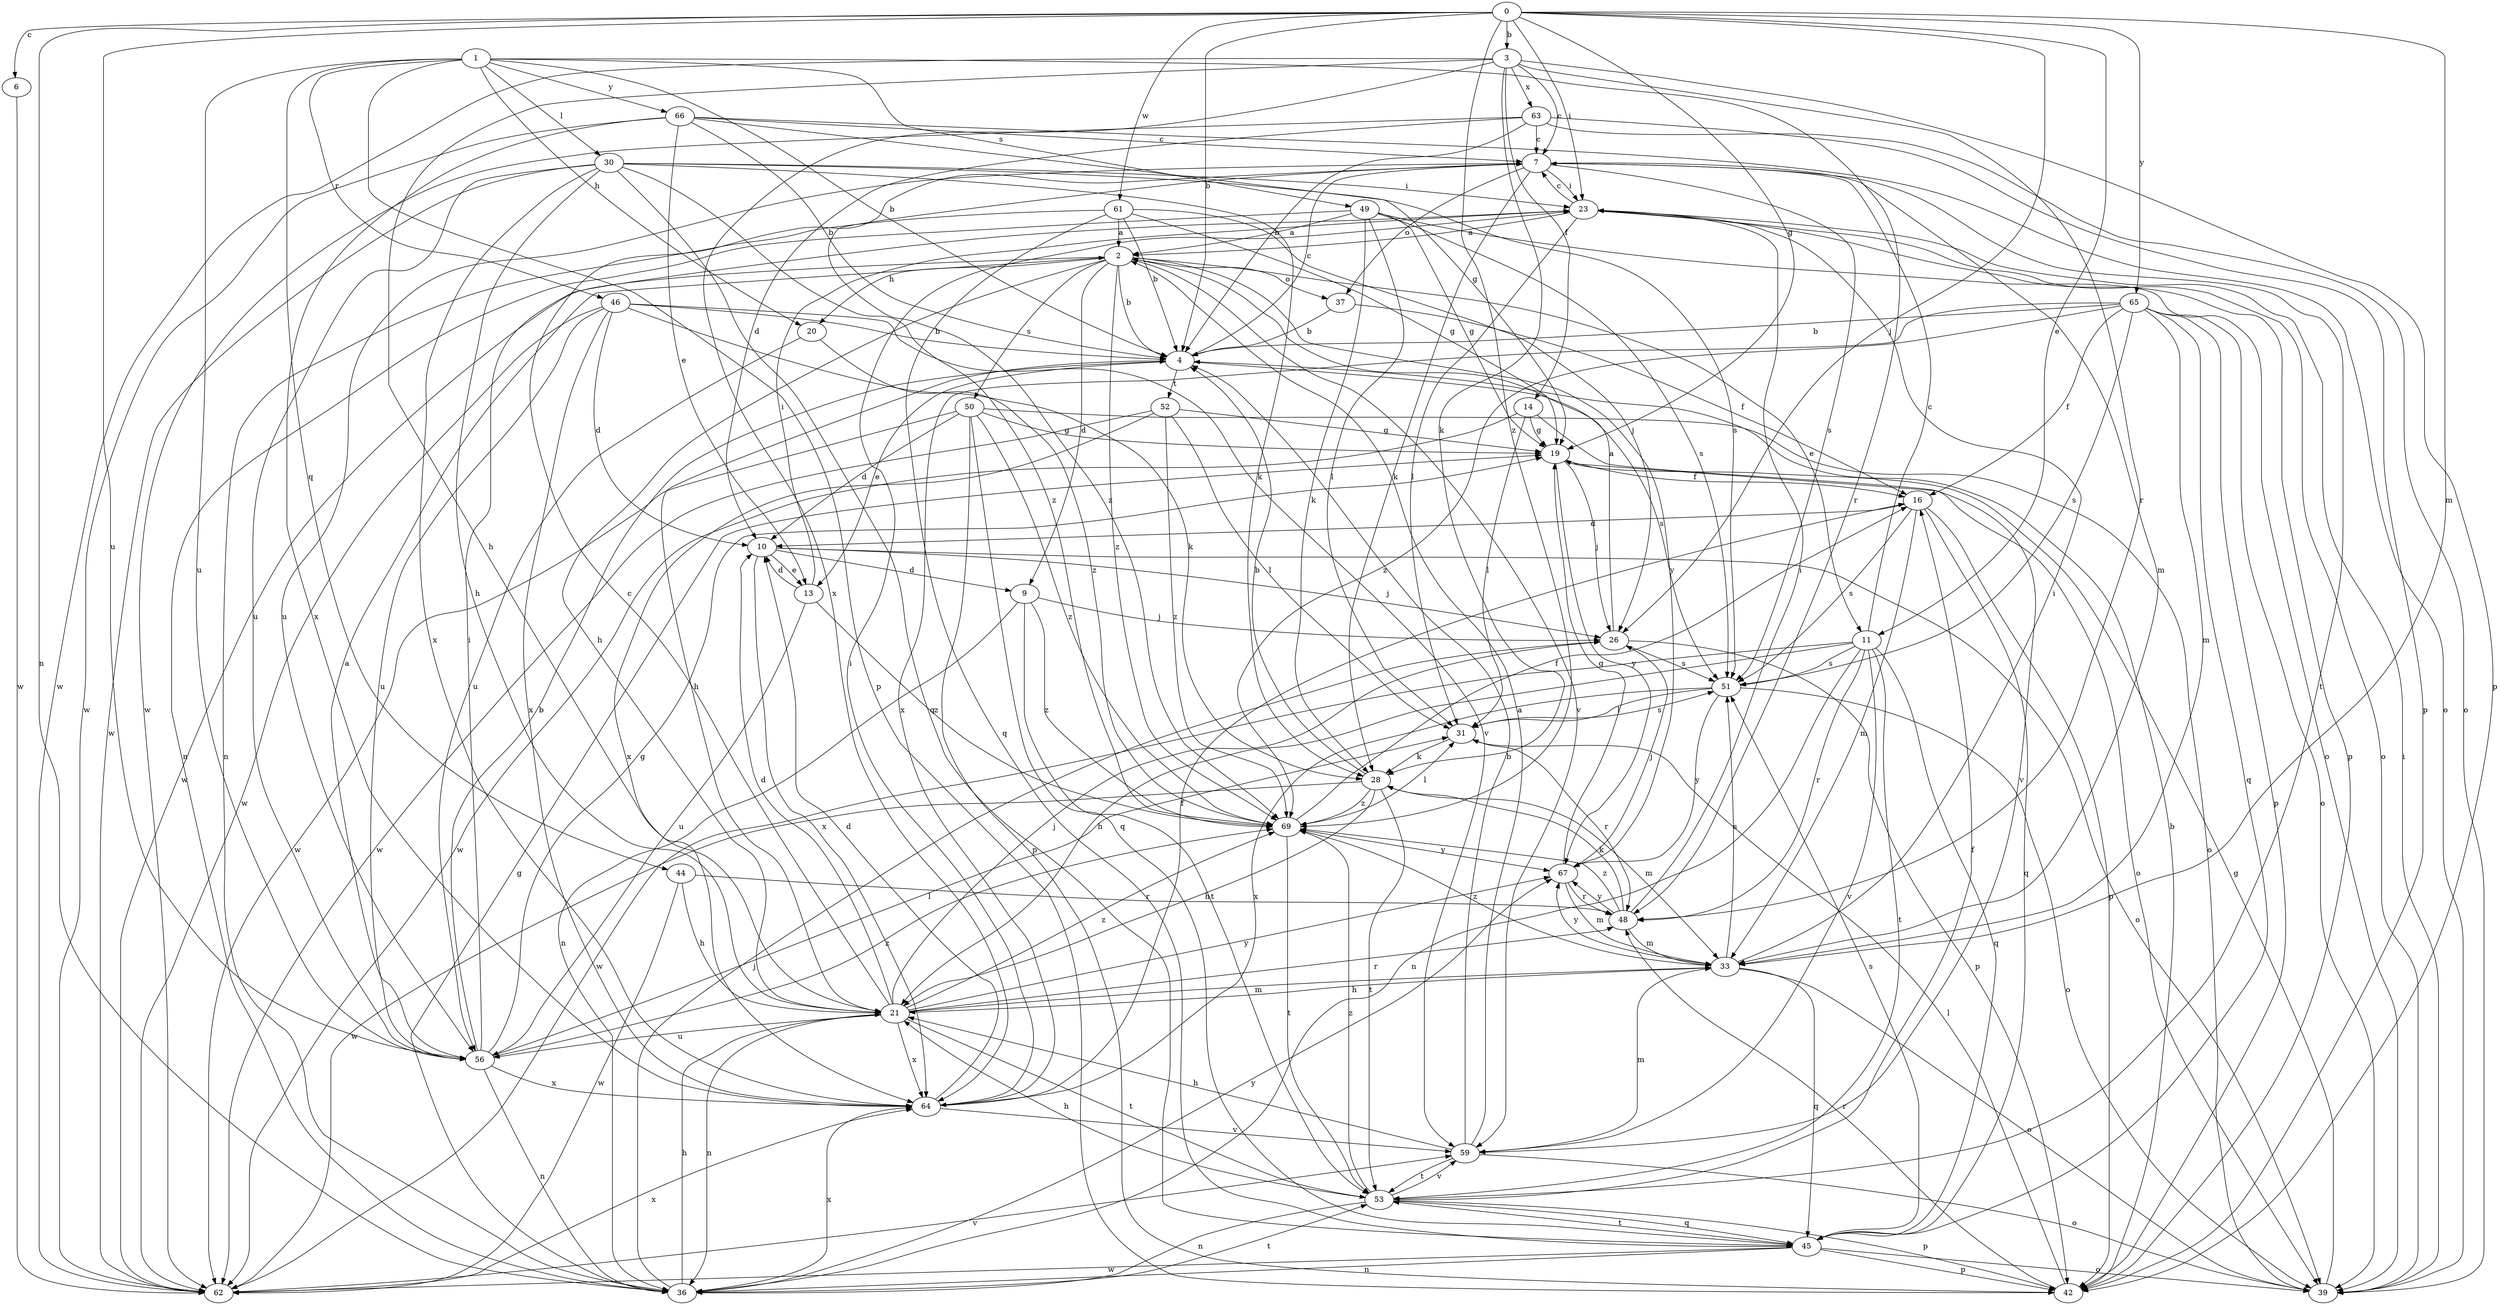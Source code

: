 strict digraph  {
0;
1;
2;
3;
4;
6;
7;
9;
10;
11;
13;
14;
16;
19;
20;
21;
23;
26;
28;
30;
31;
33;
36;
37;
39;
42;
44;
45;
46;
48;
49;
50;
51;
52;
53;
56;
59;
61;
62;
63;
64;
65;
66;
67;
69;
0 -> 3  [label=b];
0 -> 4  [label=b];
0 -> 6  [label=c];
0 -> 11  [label=e];
0 -> 19  [label=g];
0 -> 23  [label=i];
0 -> 26  [label=j];
0 -> 33  [label=m];
0 -> 36  [label=n];
0 -> 56  [label=u];
0 -> 61  [label=w];
0 -> 65  [label=y];
0 -> 69  [label=z];
1 -> 4  [label=b];
1 -> 20  [label=h];
1 -> 30  [label=l];
1 -> 42  [label=p];
1 -> 44  [label=q];
1 -> 46  [label=r];
1 -> 48  [label=r];
1 -> 49  [label=s];
1 -> 56  [label=u];
1 -> 66  [label=y];
2 -> 4  [label=b];
2 -> 9  [label=d];
2 -> 11  [label=e];
2 -> 20  [label=h];
2 -> 21  [label=h];
2 -> 37  [label=o];
2 -> 50  [label=s];
2 -> 59  [label=v];
2 -> 62  [label=w];
2 -> 67  [label=y];
2 -> 69  [label=z];
3 -> 7  [label=c];
3 -> 14  [label=f];
3 -> 21  [label=h];
3 -> 28  [label=k];
3 -> 42  [label=p];
3 -> 48  [label=r];
3 -> 62  [label=w];
3 -> 63  [label=x];
3 -> 64  [label=x];
4 -> 7  [label=c];
4 -> 13  [label=e];
4 -> 21  [label=h];
4 -> 51  [label=s];
4 -> 52  [label=t];
6 -> 62  [label=w];
7 -> 23  [label=i];
7 -> 28  [label=k];
7 -> 33  [label=m];
7 -> 37  [label=o];
7 -> 51  [label=s];
7 -> 53  [label=t];
7 -> 56  [label=u];
7 -> 69  [label=z];
9 -> 26  [label=j];
9 -> 36  [label=n];
9 -> 53  [label=t];
9 -> 69  [label=z];
10 -> 9  [label=d];
10 -> 13  [label=e];
10 -> 26  [label=j];
10 -> 39  [label=o];
10 -> 64  [label=x];
11 -> 7  [label=c];
11 -> 21  [label=h];
11 -> 36  [label=n];
11 -> 45  [label=q];
11 -> 48  [label=r];
11 -> 51  [label=s];
11 -> 53  [label=t];
11 -> 59  [label=v];
11 -> 62  [label=w];
13 -> 10  [label=d];
13 -> 23  [label=i];
13 -> 56  [label=u];
13 -> 69  [label=z];
14 -> 19  [label=g];
14 -> 31  [label=l];
14 -> 59  [label=v];
14 -> 62  [label=w];
16 -> 10  [label=d];
16 -> 33  [label=m];
16 -> 42  [label=p];
16 -> 45  [label=q];
16 -> 51  [label=s];
19 -> 16  [label=f];
19 -> 26  [label=j];
19 -> 39  [label=o];
19 -> 67  [label=y];
20 -> 56  [label=u];
20 -> 69  [label=z];
21 -> 7  [label=c];
21 -> 10  [label=d];
21 -> 26  [label=j];
21 -> 33  [label=m];
21 -> 36  [label=n];
21 -> 48  [label=r];
21 -> 53  [label=t];
21 -> 56  [label=u];
21 -> 64  [label=x];
21 -> 67  [label=y];
21 -> 69  [label=z];
23 -> 2  [label=a];
23 -> 7  [label=c];
23 -> 31  [label=l];
23 -> 39  [label=o];
23 -> 42  [label=p];
26 -> 2  [label=a];
26 -> 42  [label=p];
26 -> 51  [label=s];
28 -> 4  [label=b];
28 -> 21  [label=h];
28 -> 33  [label=m];
28 -> 53  [label=t];
28 -> 62  [label=w];
28 -> 69  [label=z];
30 -> 21  [label=h];
30 -> 23  [label=i];
30 -> 28  [label=k];
30 -> 45  [label=q];
30 -> 51  [label=s];
30 -> 56  [label=u];
30 -> 62  [label=w];
30 -> 64  [label=x];
30 -> 69  [label=z];
31 -> 28  [label=k];
31 -> 48  [label=r];
31 -> 51  [label=s];
33 -> 21  [label=h];
33 -> 23  [label=i];
33 -> 39  [label=o];
33 -> 45  [label=q];
33 -> 51  [label=s];
33 -> 67  [label=y];
33 -> 69  [label=z];
36 -> 19  [label=g];
36 -> 21  [label=h];
36 -> 26  [label=j];
36 -> 53  [label=t];
36 -> 64  [label=x];
36 -> 67  [label=y];
37 -> 4  [label=b];
37 -> 16  [label=f];
39 -> 19  [label=g];
39 -> 23  [label=i];
42 -> 4  [label=b];
42 -> 31  [label=l];
42 -> 48  [label=r];
44 -> 21  [label=h];
44 -> 48  [label=r];
44 -> 62  [label=w];
45 -> 36  [label=n];
45 -> 39  [label=o];
45 -> 42  [label=p];
45 -> 51  [label=s];
45 -> 53  [label=t];
45 -> 62  [label=w];
46 -> 4  [label=b];
46 -> 10  [label=d];
46 -> 28  [label=k];
46 -> 56  [label=u];
46 -> 59  [label=v];
46 -> 62  [label=w];
46 -> 64  [label=x];
48 -> 23  [label=i];
48 -> 28  [label=k];
48 -> 33  [label=m];
48 -> 67  [label=y];
48 -> 69  [label=z];
49 -> 2  [label=a];
49 -> 19  [label=g];
49 -> 28  [label=k];
49 -> 31  [label=l];
49 -> 36  [label=n];
49 -> 39  [label=o];
49 -> 51  [label=s];
50 -> 10  [label=d];
50 -> 19  [label=g];
50 -> 39  [label=o];
50 -> 42  [label=p];
50 -> 45  [label=q];
50 -> 62  [label=w];
50 -> 69  [label=z];
51 -> 31  [label=l];
51 -> 39  [label=o];
51 -> 64  [label=x];
51 -> 67  [label=y];
52 -> 19  [label=g];
52 -> 31  [label=l];
52 -> 62  [label=w];
52 -> 64  [label=x];
52 -> 69  [label=z];
53 -> 16  [label=f];
53 -> 21  [label=h];
53 -> 36  [label=n];
53 -> 42  [label=p];
53 -> 45  [label=q];
53 -> 59  [label=v];
53 -> 69  [label=z];
56 -> 2  [label=a];
56 -> 4  [label=b];
56 -> 19  [label=g];
56 -> 23  [label=i];
56 -> 31  [label=l];
56 -> 36  [label=n];
56 -> 64  [label=x];
56 -> 69  [label=z];
59 -> 2  [label=a];
59 -> 4  [label=b];
59 -> 21  [label=h];
59 -> 33  [label=m];
59 -> 39  [label=o];
59 -> 53  [label=t];
61 -> 2  [label=a];
61 -> 4  [label=b];
61 -> 19  [label=g];
61 -> 26  [label=j];
61 -> 36  [label=n];
61 -> 45  [label=q];
62 -> 59  [label=v];
62 -> 64  [label=x];
63 -> 4  [label=b];
63 -> 7  [label=c];
63 -> 10  [label=d];
63 -> 39  [label=o];
63 -> 42  [label=p];
63 -> 62  [label=w];
64 -> 10  [label=d];
64 -> 16  [label=f];
64 -> 23  [label=i];
64 -> 59  [label=v];
65 -> 4  [label=b];
65 -> 16  [label=f];
65 -> 33  [label=m];
65 -> 39  [label=o];
65 -> 42  [label=p];
65 -> 45  [label=q];
65 -> 51  [label=s];
65 -> 64  [label=x];
65 -> 69  [label=z];
66 -> 4  [label=b];
66 -> 7  [label=c];
66 -> 13  [label=e];
66 -> 19  [label=g];
66 -> 39  [label=o];
66 -> 62  [label=w];
66 -> 64  [label=x];
67 -> 19  [label=g];
67 -> 26  [label=j];
67 -> 33  [label=m];
67 -> 48  [label=r];
69 -> 16  [label=f];
69 -> 31  [label=l];
69 -> 53  [label=t];
69 -> 67  [label=y];
}
